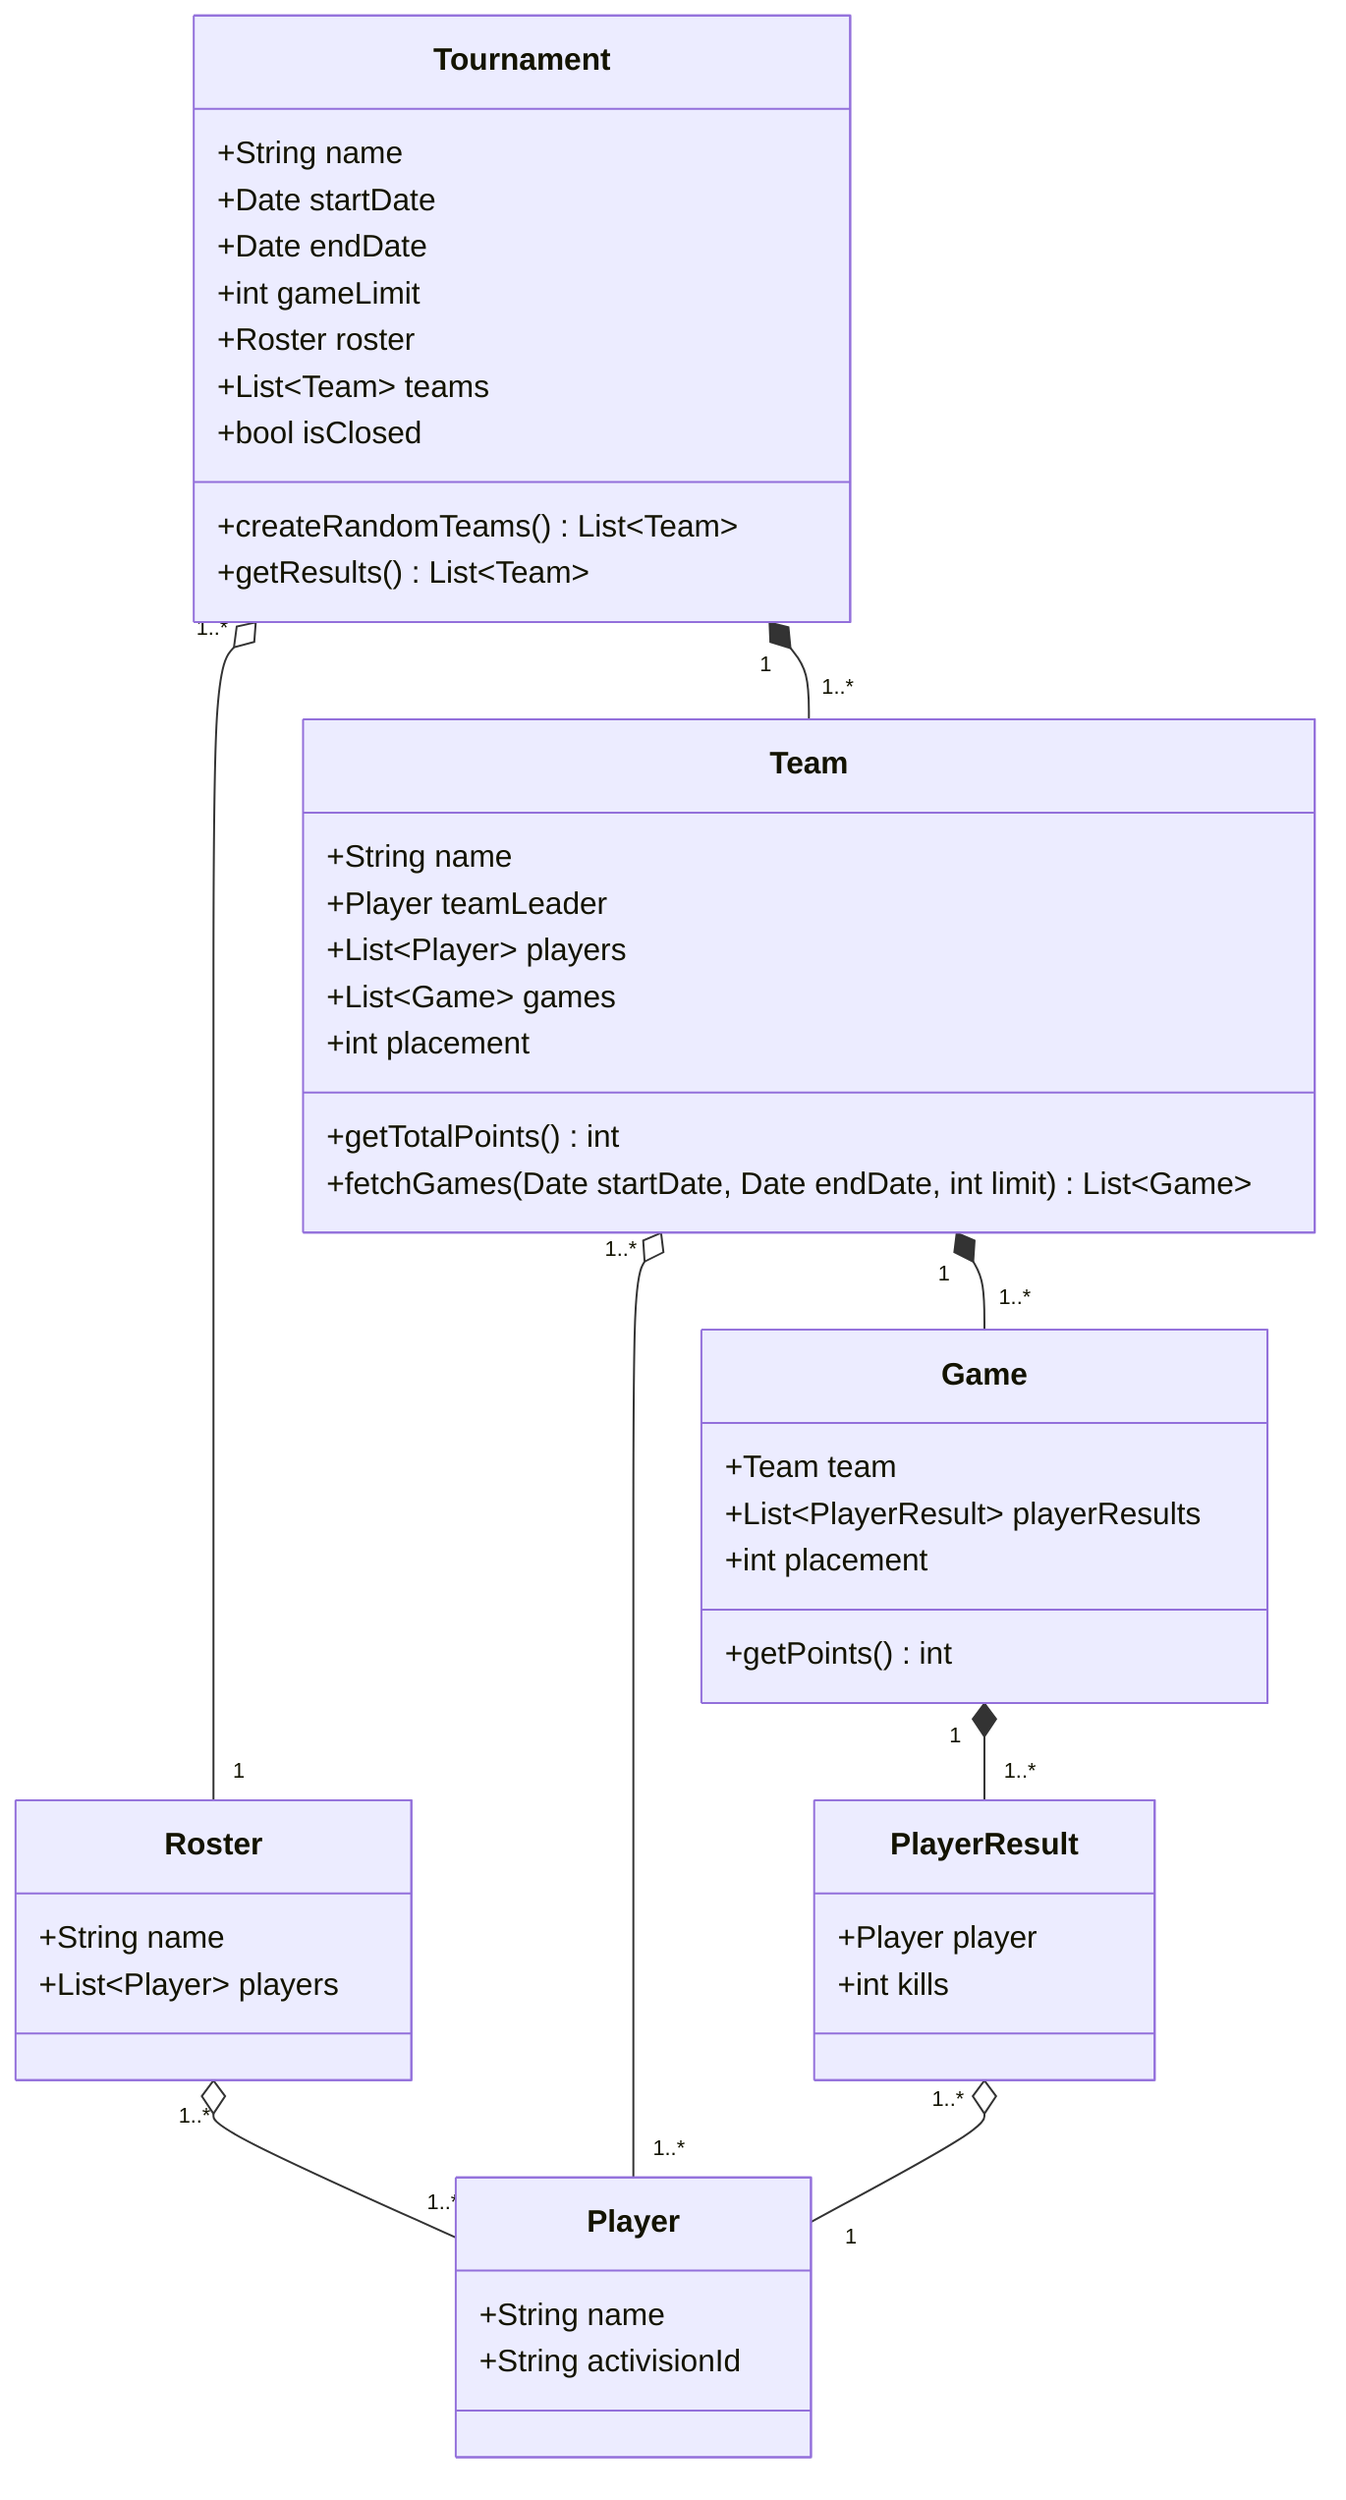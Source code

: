 classDiagram
  class Tournament {
    +String name
    +Date startDate
    +Date endDate
    +int gameLimit
    +Roster roster
    +List~Team~ teams
    +bool isClosed

    +createRandomTeams() List~Team~
    +getResults() List~Team~
  }

  class Roster {
    +String name
    +List~Player~ players
  }

  class Player {
    +String name
    +String activisionId
  }

  class Team {
    +String name
    +Player teamLeader
    +List~Player~ players
    +List~Game~ games
    +int placement

    +getTotalPoints() int
    +fetchGames(Date startDate, Date endDate, int limit) List~Game~
  }

  class Game {
    +Team team
    +List~PlayerResult~ playerResults
    +int placement

    +getPoints() int
  }

  class PlayerResult {
    +Player player
    +int kills
  }

  Tournament "1..*" o-- "1" Roster
  Tournament "1" *-- "1..*" Team
  Roster "1..*" o-- "1..*" Player
  Team "1..*" o-- "1..*" Player
  Team "1" *-- "1..*" Game
  Game "1" *-- "1..*" PlayerResult
  PlayerResult "1..*" o-- "1" Player